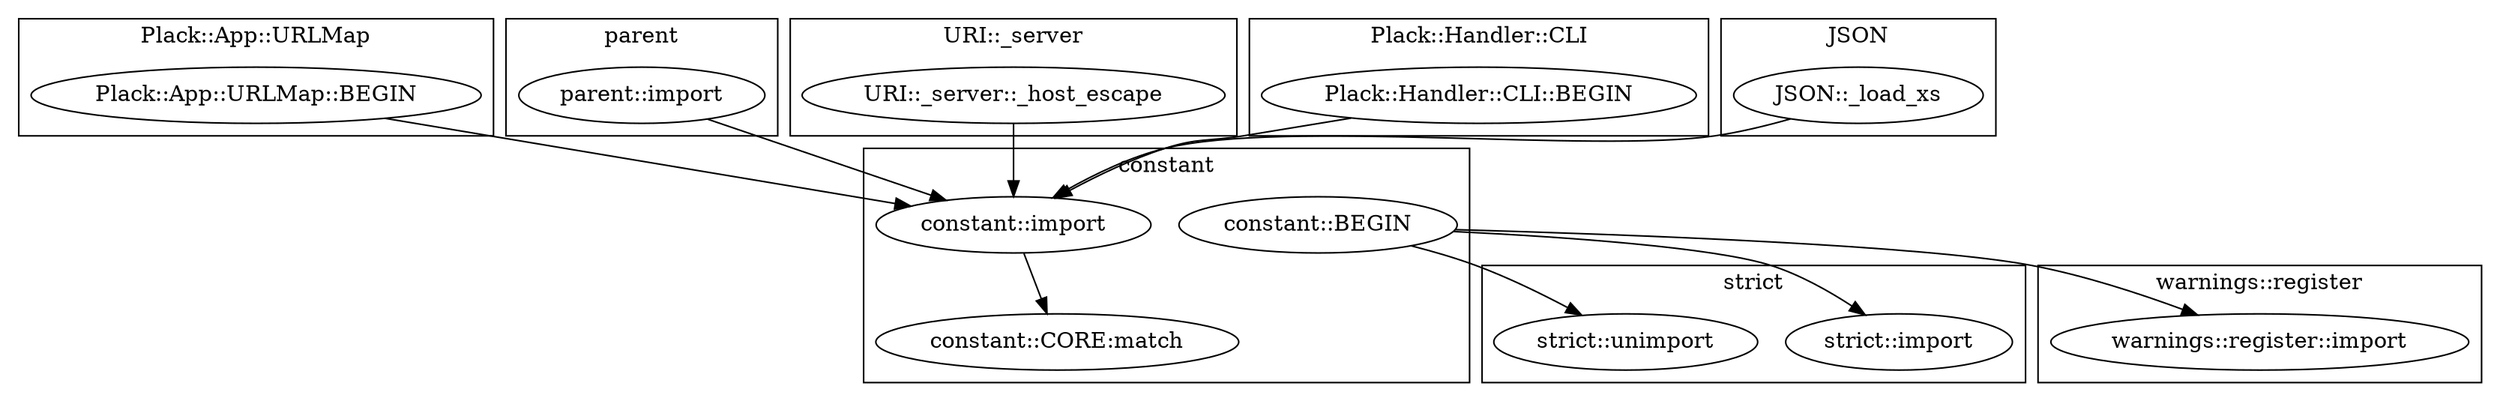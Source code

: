digraph {
graph [overlap=false]
subgraph cluster_strict {
	label="strict";
	"strict::import";
	"strict::unimport";
}
subgraph cluster_Plack_App_URLMap {
	label="Plack::App::URLMap";
	"Plack::App::URLMap::BEGIN";
}
subgraph cluster_constant {
	label="constant";
	"constant::import";
	"constant::BEGIN";
	"constant::CORE:match";
}
subgraph cluster_parent {
	label="parent";
	"parent::import";
}
subgraph cluster_URI__server {
	label="URI::_server";
	"URI::_server::_host_escape";
}
subgraph cluster_Plack_Handler_CLI {
	label="Plack::Handler::CLI";
	"Plack::Handler::CLI::BEGIN";
}
subgraph cluster_warnings_register {
	label="warnings::register";
	"warnings::register::import";
}
subgraph cluster_JSON {
	label="JSON";
	"JSON::_load_xs";
}
"Plack::App::URLMap::BEGIN" -> "constant::import";
"Plack::Handler::CLI::BEGIN" -> "constant::import";
"JSON::_load_xs" -> "constant::import";
"parent::import" -> "constant::import";
"URI::_server::_host_escape" -> "constant::import";
"constant::BEGIN" -> "strict::unimport";
"constant::import" -> "constant::CORE:match";
"constant::BEGIN" -> "strict::import";
"constant::BEGIN" -> "warnings::register::import";
}
